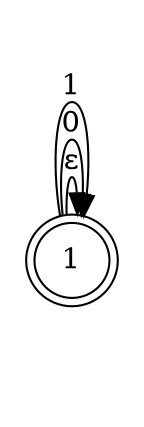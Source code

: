 digraph "AFNtoAFD_MIN#8PreLabB" {
	graph [rankdir=LR]
	fake [style=invisible]
	1 [shape=doublecircle]
	1 -> 1 [label="ε"]
	1 -> 1 [label=0]
	1 -> 1 [label=1]
}
